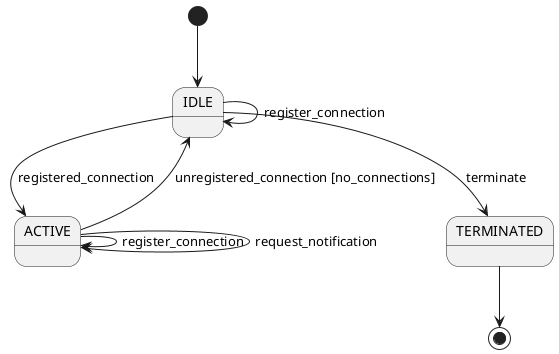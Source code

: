 @startuml
[*] --> IDLE

IDLE -> IDLE : register_connection
IDLE --> ACTIVE : registered_connection
IDLE --> TERMINATED : terminate

ACTIVE -> ACTIVE : register_connection
ACTIVE -> ACTIVE : request_notification
ACTIVE -up-> IDLE : unregistered_connection [no_connections]

TERMINATED --> [*]
@enduml